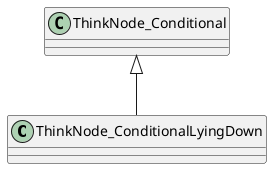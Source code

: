 @startuml
class ThinkNode_ConditionalLyingDown {
}
ThinkNode_Conditional <|-- ThinkNode_ConditionalLyingDown
@enduml
